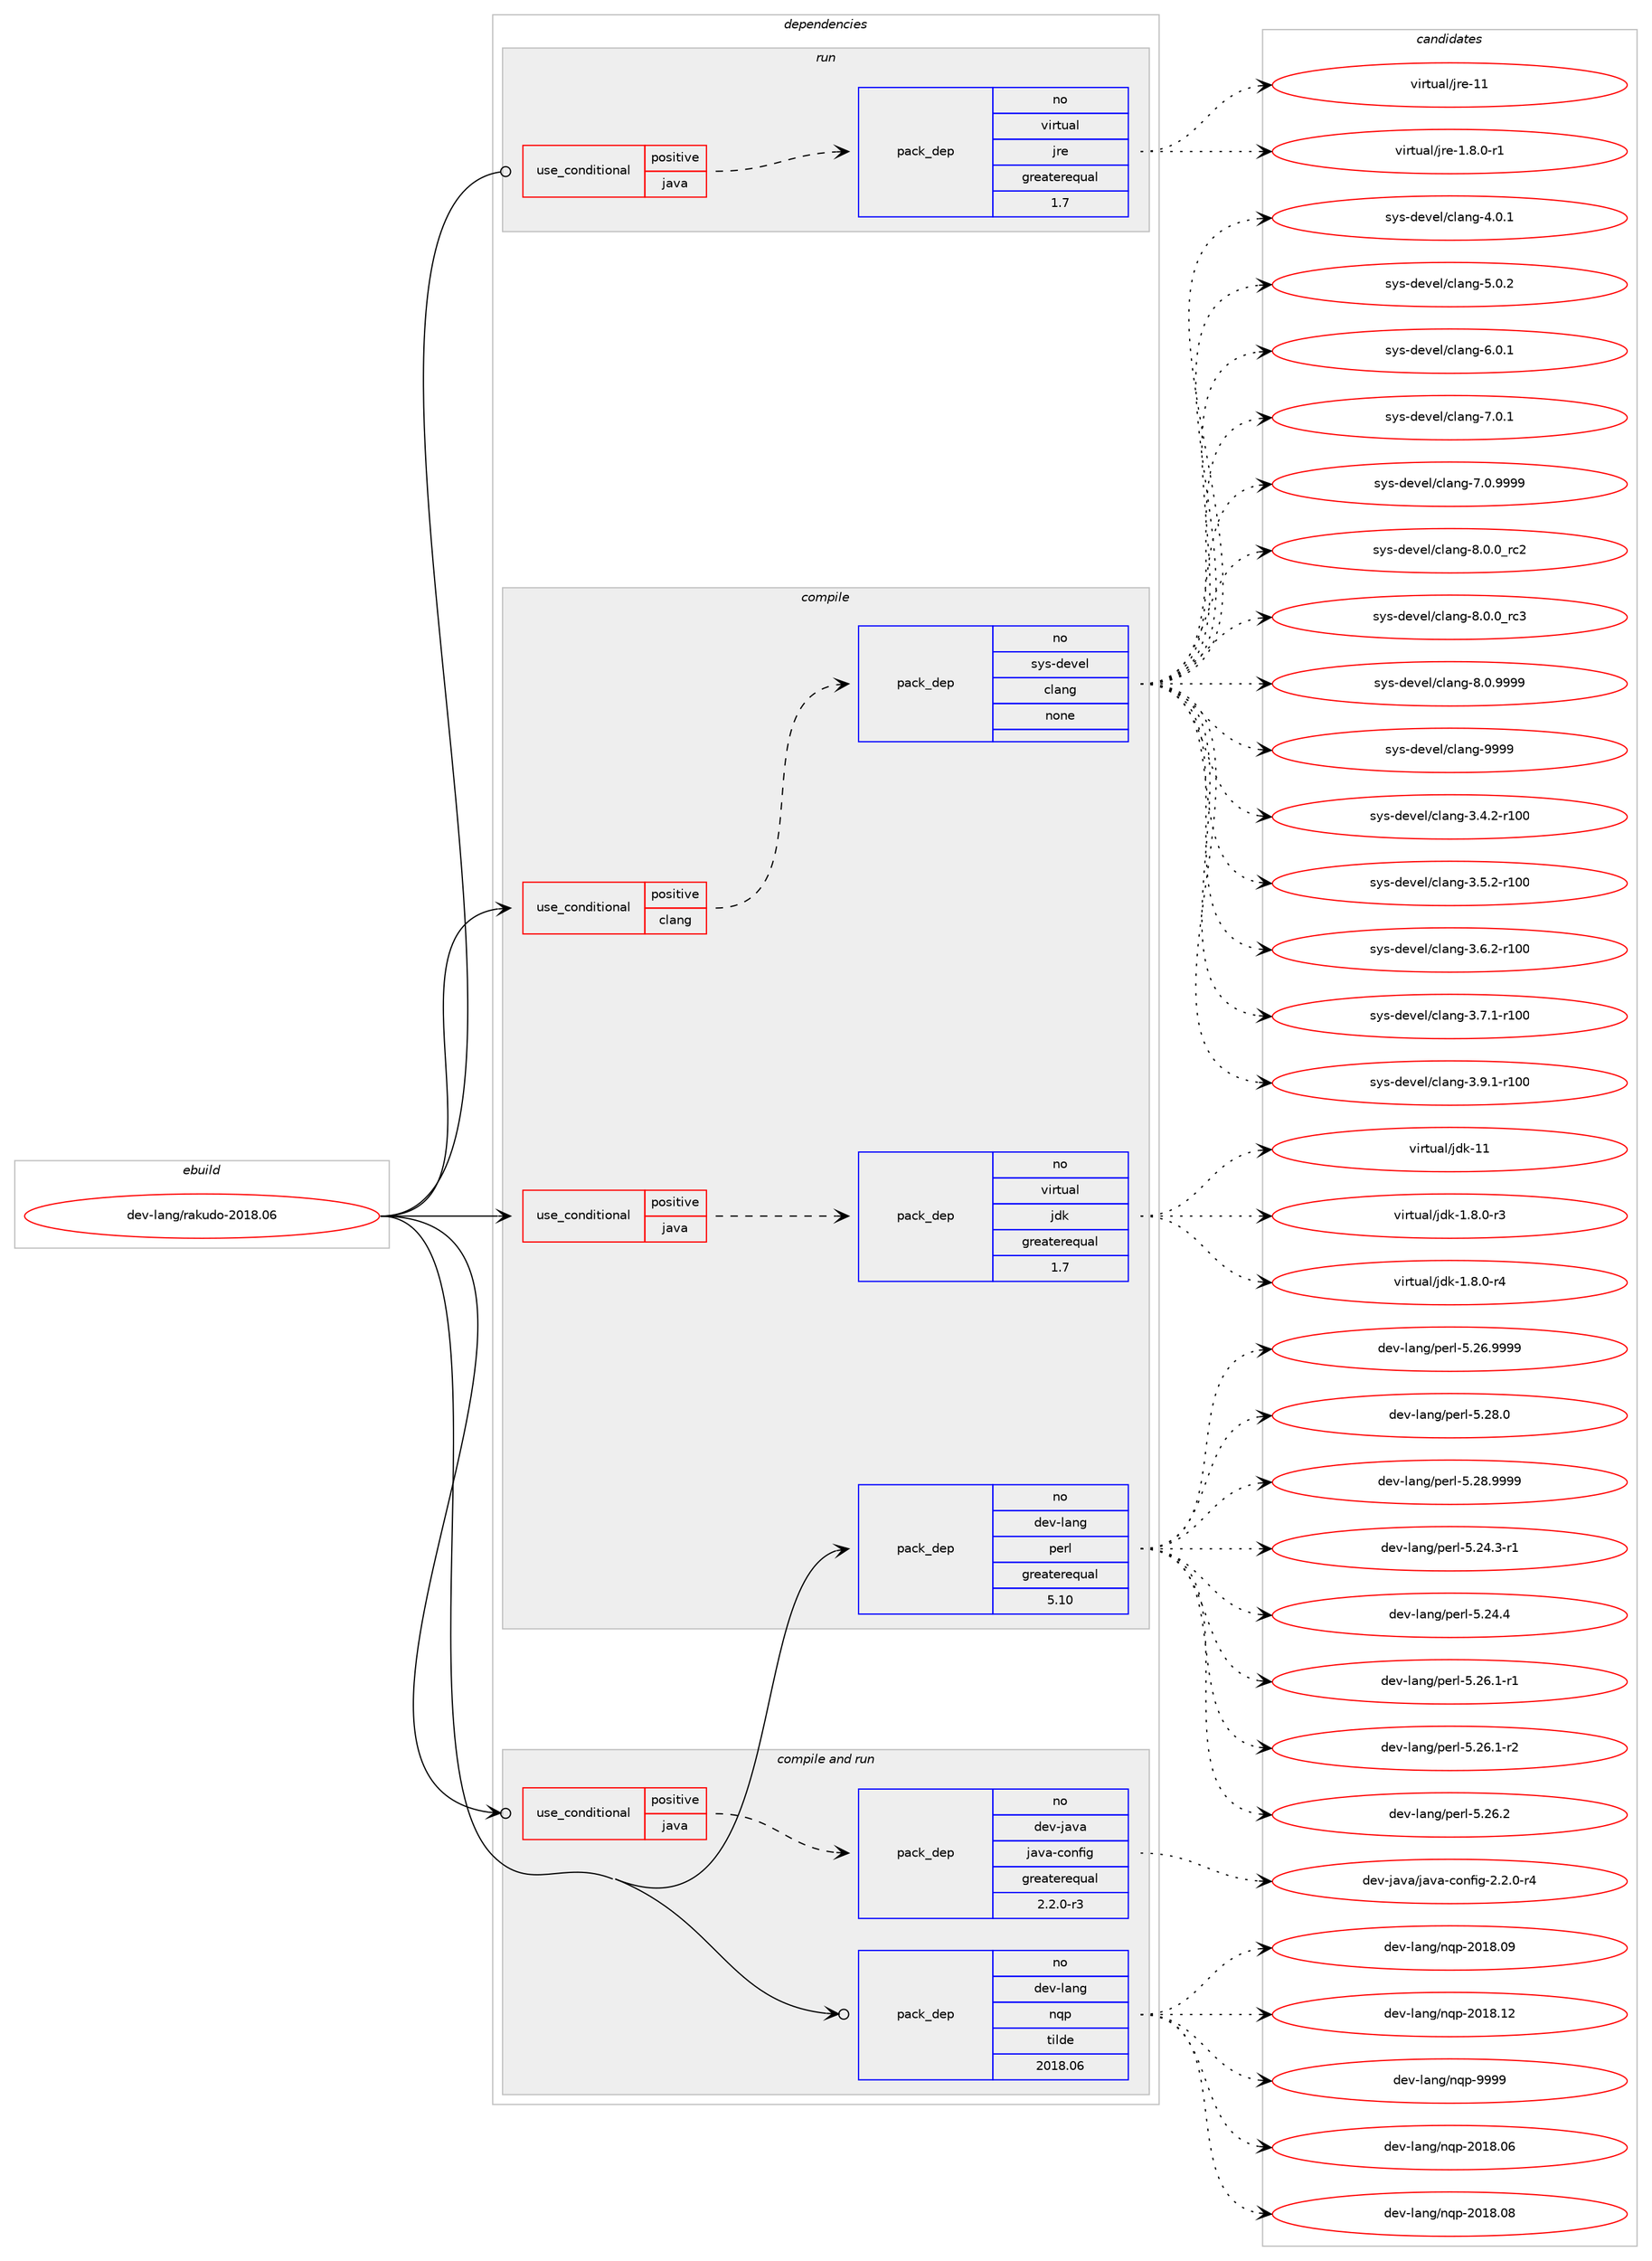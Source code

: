 digraph prolog {

# *************
# Graph options
# *************

newrank=true;
concentrate=true;
compound=true;
graph [rankdir=LR,fontname=Helvetica,fontsize=10,ranksep=1.5];#, ranksep=2.5, nodesep=0.2];
edge  [arrowhead=vee];
node  [fontname=Helvetica,fontsize=10];

# **********
# The ebuild
# **********

subgraph cluster_leftcol {
color=gray;
rank=same;
label=<<i>ebuild</i>>;
id [label="dev-lang/rakudo-2018.06", color=red, width=4, href="../dev-lang/rakudo-2018.06.svg"];
}

# ****************
# The dependencies
# ****************

subgraph cluster_midcol {
color=gray;
label=<<i>dependencies</i>>;
subgraph cluster_compile {
fillcolor="#eeeeee";
style=filled;
label=<<i>compile</i>>;
subgraph cond364742 {
dependency1362232 [label=<<TABLE BORDER="0" CELLBORDER="1" CELLSPACING="0" CELLPADDING="4"><TR><TD ROWSPAN="3" CELLPADDING="10">use_conditional</TD></TR><TR><TD>positive</TD></TR><TR><TD>clang</TD></TR></TABLE>>, shape=none, color=red];
subgraph pack974901 {
dependency1362233 [label=<<TABLE BORDER="0" CELLBORDER="1" CELLSPACING="0" CELLPADDING="4" WIDTH="220"><TR><TD ROWSPAN="6" CELLPADDING="30">pack_dep</TD></TR><TR><TD WIDTH="110">no</TD></TR><TR><TD>sys-devel</TD></TR><TR><TD>clang</TD></TR><TR><TD>none</TD></TR><TR><TD></TD></TR></TABLE>>, shape=none, color=blue];
}
dependency1362232:e -> dependency1362233:w [weight=20,style="dashed",arrowhead="vee"];
}
id:e -> dependency1362232:w [weight=20,style="solid",arrowhead="vee"];
subgraph cond364743 {
dependency1362234 [label=<<TABLE BORDER="0" CELLBORDER="1" CELLSPACING="0" CELLPADDING="4"><TR><TD ROWSPAN="3" CELLPADDING="10">use_conditional</TD></TR><TR><TD>positive</TD></TR><TR><TD>java</TD></TR></TABLE>>, shape=none, color=red];
subgraph pack974902 {
dependency1362235 [label=<<TABLE BORDER="0" CELLBORDER="1" CELLSPACING="0" CELLPADDING="4" WIDTH="220"><TR><TD ROWSPAN="6" CELLPADDING="30">pack_dep</TD></TR><TR><TD WIDTH="110">no</TD></TR><TR><TD>virtual</TD></TR><TR><TD>jdk</TD></TR><TR><TD>greaterequal</TD></TR><TR><TD>1.7</TD></TR></TABLE>>, shape=none, color=blue];
}
dependency1362234:e -> dependency1362235:w [weight=20,style="dashed",arrowhead="vee"];
}
id:e -> dependency1362234:w [weight=20,style="solid",arrowhead="vee"];
subgraph pack974903 {
dependency1362236 [label=<<TABLE BORDER="0" CELLBORDER="1" CELLSPACING="0" CELLPADDING="4" WIDTH="220"><TR><TD ROWSPAN="6" CELLPADDING="30">pack_dep</TD></TR><TR><TD WIDTH="110">no</TD></TR><TR><TD>dev-lang</TD></TR><TR><TD>perl</TD></TR><TR><TD>greaterequal</TD></TR><TR><TD>5.10</TD></TR></TABLE>>, shape=none, color=blue];
}
id:e -> dependency1362236:w [weight=20,style="solid",arrowhead="vee"];
}
subgraph cluster_compileandrun {
fillcolor="#eeeeee";
style=filled;
label=<<i>compile and run</i>>;
subgraph cond364744 {
dependency1362237 [label=<<TABLE BORDER="0" CELLBORDER="1" CELLSPACING="0" CELLPADDING="4"><TR><TD ROWSPAN="3" CELLPADDING="10">use_conditional</TD></TR><TR><TD>positive</TD></TR><TR><TD>java</TD></TR></TABLE>>, shape=none, color=red];
subgraph pack974904 {
dependency1362238 [label=<<TABLE BORDER="0" CELLBORDER="1" CELLSPACING="0" CELLPADDING="4" WIDTH="220"><TR><TD ROWSPAN="6" CELLPADDING="30">pack_dep</TD></TR><TR><TD WIDTH="110">no</TD></TR><TR><TD>dev-java</TD></TR><TR><TD>java-config</TD></TR><TR><TD>greaterequal</TD></TR><TR><TD>2.2.0-r3</TD></TR></TABLE>>, shape=none, color=blue];
}
dependency1362237:e -> dependency1362238:w [weight=20,style="dashed",arrowhead="vee"];
}
id:e -> dependency1362237:w [weight=20,style="solid",arrowhead="odotvee"];
subgraph pack974905 {
dependency1362239 [label=<<TABLE BORDER="0" CELLBORDER="1" CELLSPACING="0" CELLPADDING="4" WIDTH="220"><TR><TD ROWSPAN="6" CELLPADDING="30">pack_dep</TD></TR><TR><TD WIDTH="110">no</TD></TR><TR><TD>dev-lang</TD></TR><TR><TD>nqp</TD></TR><TR><TD>tilde</TD></TR><TR><TD>2018.06</TD></TR></TABLE>>, shape=none, color=blue];
}
id:e -> dependency1362239:w [weight=20,style="solid",arrowhead="odotvee"];
}
subgraph cluster_run {
fillcolor="#eeeeee";
style=filled;
label=<<i>run</i>>;
subgraph cond364745 {
dependency1362240 [label=<<TABLE BORDER="0" CELLBORDER="1" CELLSPACING="0" CELLPADDING="4"><TR><TD ROWSPAN="3" CELLPADDING="10">use_conditional</TD></TR><TR><TD>positive</TD></TR><TR><TD>java</TD></TR></TABLE>>, shape=none, color=red];
subgraph pack974906 {
dependency1362241 [label=<<TABLE BORDER="0" CELLBORDER="1" CELLSPACING="0" CELLPADDING="4" WIDTH="220"><TR><TD ROWSPAN="6" CELLPADDING="30">pack_dep</TD></TR><TR><TD WIDTH="110">no</TD></TR><TR><TD>virtual</TD></TR><TR><TD>jre</TD></TR><TR><TD>greaterequal</TD></TR><TR><TD>1.7</TD></TR></TABLE>>, shape=none, color=blue];
}
dependency1362240:e -> dependency1362241:w [weight=20,style="dashed",arrowhead="vee"];
}
id:e -> dependency1362240:w [weight=20,style="solid",arrowhead="odot"];
}
}

# **************
# The candidates
# **************

subgraph cluster_choices {
rank=same;
color=gray;
label=<<i>candidates</i>>;

subgraph choice974901 {
color=black;
nodesep=1;
choice1151211154510010111810110847991089711010345514652465045114494848 [label="sys-devel/clang-3.4.2-r100", color=red, width=4,href="../sys-devel/clang-3.4.2-r100.svg"];
choice1151211154510010111810110847991089711010345514653465045114494848 [label="sys-devel/clang-3.5.2-r100", color=red, width=4,href="../sys-devel/clang-3.5.2-r100.svg"];
choice1151211154510010111810110847991089711010345514654465045114494848 [label="sys-devel/clang-3.6.2-r100", color=red, width=4,href="../sys-devel/clang-3.6.2-r100.svg"];
choice1151211154510010111810110847991089711010345514655464945114494848 [label="sys-devel/clang-3.7.1-r100", color=red, width=4,href="../sys-devel/clang-3.7.1-r100.svg"];
choice1151211154510010111810110847991089711010345514657464945114494848 [label="sys-devel/clang-3.9.1-r100", color=red, width=4,href="../sys-devel/clang-3.9.1-r100.svg"];
choice11512111545100101118101108479910897110103455246484649 [label="sys-devel/clang-4.0.1", color=red, width=4,href="../sys-devel/clang-4.0.1.svg"];
choice11512111545100101118101108479910897110103455346484650 [label="sys-devel/clang-5.0.2", color=red, width=4,href="../sys-devel/clang-5.0.2.svg"];
choice11512111545100101118101108479910897110103455446484649 [label="sys-devel/clang-6.0.1", color=red, width=4,href="../sys-devel/clang-6.0.1.svg"];
choice11512111545100101118101108479910897110103455546484649 [label="sys-devel/clang-7.0.1", color=red, width=4,href="../sys-devel/clang-7.0.1.svg"];
choice11512111545100101118101108479910897110103455546484657575757 [label="sys-devel/clang-7.0.9999", color=red, width=4,href="../sys-devel/clang-7.0.9999.svg"];
choice11512111545100101118101108479910897110103455646484648951149950 [label="sys-devel/clang-8.0.0_rc2", color=red, width=4,href="../sys-devel/clang-8.0.0_rc2.svg"];
choice11512111545100101118101108479910897110103455646484648951149951 [label="sys-devel/clang-8.0.0_rc3", color=red, width=4,href="../sys-devel/clang-8.0.0_rc3.svg"];
choice11512111545100101118101108479910897110103455646484657575757 [label="sys-devel/clang-8.0.9999", color=red, width=4,href="../sys-devel/clang-8.0.9999.svg"];
choice115121115451001011181011084799108971101034557575757 [label="sys-devel/clang-9999", color=red, width=4,href="../sys-devel/clang-9999.svg"];
dependency1362233:e -> choice1151211154510010111810110847991089711010345514652465045114494848:w [style=dotted,weight="100"];
dependency1362233:e -> choice1151211154510010111810110847991089711010345514653465045114494848:w [style=dotted,weight="100"];
dependency1362233:e -> choice1151211154510010111810110847991089711010345514654465045114494848:w [style=dotted,weight="100"];
dependency1362233:e -> choice1151211154510010111810110847991089711010345514655464945114494848:w [style=dotted,weight="100"];
dependency1362233:e -> choice1151211154510010111810110847991089711010345514657464945114494848:w [style=dotted,weight="100"];
dependency1362233:e -> choice11512111545100101118101108479910897110103455246484649:w [style=dotted,weight="100"];
dependency1362233:e -> choice11512111545100101118101108479910897110103455346484650:w [style=dotted,weight="100"];
dependency1362233:e -> choice11512111545100101118101108479910897110103455446484649:w [style=dotted,weight="100"];
dependency1362233:e -> choice11512111545100101118101108479910897110103455546484649:w [style=dotted,weight="100"];
dependency1362233:e -> choice11512111545100101118101108479910897110103455546484657575757:w [style=dotted,weight="100"];
dependency1362233:e -> choice11512111545100101118101108479910897110103455646484648951149950:w [style=dotted,weight="100"];
dependency1362233:e -> choice11512111545100101118101108479910897110103455646484648951149951:w [style=dotted,weight="100"];
dependency1362233:e -> choice11512111545100101118101108479910897110103455646484657575757:w [style=dotted,weight="100"];
dependency1362233:e -> choice115121115451001011181011084799108971101034557575757:w [style=dotted,weight="100"];
}
subgraph choice974902 {
color=black;
nodesep=1;
choice11810511411611797108471061001074549465646484511451 [label="virtual/jdk-1.8.0-r3", color=red, width=4,href="../virtual/jdk-1.8.0-r3.svg"];
choice11810511411611797108471061001074549465646484511452 [label="virtual/jdk-1.8.0-r4", color=red, width=4,href="../virtual/jdk-1.8.0-r4.svg"];
choice1181051141161179710847106100107454949 [label="virtual/jdk-11", color=red, width=4,href="../virtual/jdk-11.svg"];
dependency1362235:e -> choice11810511411611797108471061001074549465646484511451:w [style=dotted,weight="100"];
dependency1362235:e -> choice11810511411611797108471061001074549465646484511452:w [style=dotted,weight="100"];
dependency1362235:e -> choice1181051141161179710847106100107454949:w [style=dotted,weight="100"];
}
subgraph choice974903 {
color=black;
nodesep=1;
choice100101118451089711010347112101114108455346505246514511449 [label="dev-lang/perl-5.24.3-r1", color=red, width=4,href="../dev-lang/perl-5.24.3-r1.svg"];
choice10010111845108971101034711210111410845534650524652 [label="dev-lang/perl-5.24.4", color=red, width=4,href="../dev-lang/perl-5.24.4.svg"];
choice100101118451089711010347112101114108455346505446494511449 [label="dev-lang/perl-5.26.1-r1", color=red, width=4,href="../dev-lang/perl-5.26.1-r1.svg"];
choice100101118451089711010347112101114108455346505446494511450 [label="dev-lang/perl-5.26.1-r2", color=red, width=4,href="../dev-lang/perl-5.26.1-r2.svg"];
choice10010111845108971101034711210111410845534650544650 [label="dev-lang/perl-5.26.2", color=red, width=4,href="../dev-lang/perl-5.26.2.svg"];
choice10010111845108971101034711210111410845534650544657575757 [label="dev-lang/perl-5.26.9999", color=red, width=4,href="../dev-lang/perl-5.26.9999.svg"];
choice10010111845108971101034711210111410845534650564648 [label="dev-lang/perl-5.28.0", color=red, width=4,href="../dev-lang/perl-5.28.0.svg"];
choice10010111845108971101034711210111410845534650564657575757 [label="dev-lang/perl-5.28.9999", color=red, width=4,href="../dev-lang/perl-5.28.9999.svg"];
dependency1362236:e -> choice100101118451089711010347112101114108455346505246514511449:w [style=dotted,weight="100"];
dependency1362236:e -> choice10010111845108971101034711210111410845534650524652:w [style=dotted,weight="100"];
dependency1362236:e -> choice100101118451089711010347112101114108455346505446494511449:w [style=dotted,weight="100"];
dependency1362236:e -> choice100101118451089711010347112101114108455346505446494511450:w [style=dotted,weight="100"];
dependency1362236:e -> choice10010111845108971101034711210111410845534650544650:w [style=dotted,weight="100"];
dependency1362236:e -> choice10010111845108971101034711210111410845534650544657575757:w [style=dotted,weight="100"];
dependency1362236:e -> choice10010111845108971101034711210111410845534650564648:w [style=dotted,weight="100"];
dependency1362236:e -> choice10010111845108971101034711210111410845534650564657575757:w [style=dotted,weight="100"];
}
subgraph choice974904 {
color=black;
nodesep=1;
choice10010111845106971189747106971189745991111101021051034550465046484511452 [label="dev-java/java-config-2.2.0-r4", color=red, width=4,href="../dev-java/java-config-2.2.0-r4.svg"];
dependency1362238:e -> choice10010111845106971189747106971189745991111101021051034550465046484511452:w [style=dotted,weight="100"];
}
subgraph choice974905 {
color=black;
nodesep=1;
choice1001011184510897110103471101131124550484956464854 [label="dev-lang/nqp-2018.06", color=red, width=4,href="../dev-lang/nqp-2018.06.svg"];
choice1001011184510897110103471101131124550484956464856 [label="dev-lang/nqp-2018.08", color=red, width=4,href="../dev-lang/nqp-2018.08.svg"];
choice1001011184510897110103471101131124550484956464857 [label="dev-lang/nqp-2018.09", color=red, width=4,href="../dev-lang/nqp-2018.09.svg"];
choice1001011184510897110103471101131124550484956464950 [label="dev-lang/nqp-2018.12", color=red, width=4,href="../dev-lang/nqp-2018.12.svg"];
choice1001011184510897110103471101131124557575757 [label="dev-lang/nqp-9999", color=red, width=4,href="../dev-lang/nqp-9999.svg"];
dependency1362239:e -> choice1001011184510897110103471101131124550484956464854:w [style=dotted,weight="100"];
dependency1362239:e -> choice1001011184510897110103471101131124550484956464856:w [style=dotted,weight="100"];
dependency1362239:e -> choice1001011184510897110103471101131124550484956464857:w [style=dotted,weight="100"];
dependency1362239:e -> choice1001011184510897110103471101131124550484956464950:w [style=dotted,weight="100"];
dependency1362239:e -> choice1001011184510897110103471101131124557575757:w [style=dotted,weight="100"];
}
subgraph choice974906 {
color=black;
nodesep=1;
choice11810511411611797108471061141014549465646484511449 [label="virtual/jre-1.8.0-r1", color=red, width=4,href="../virtual/jre-1.8.0-r1.svg"];
choice1181051141161179710847106114101454949 [label="virtual/jre-11", color=red, width=4,href="../virtual/jre-11.svg"];
dependency1362241:e -> choice11810511411611797108471061141014549465646484511449:w [style=dotted,weight="100"];
dependency1362241:e -> choice1181051141161179710847106114101454949:w [style=dotted,weight="100"];
}
}

}
